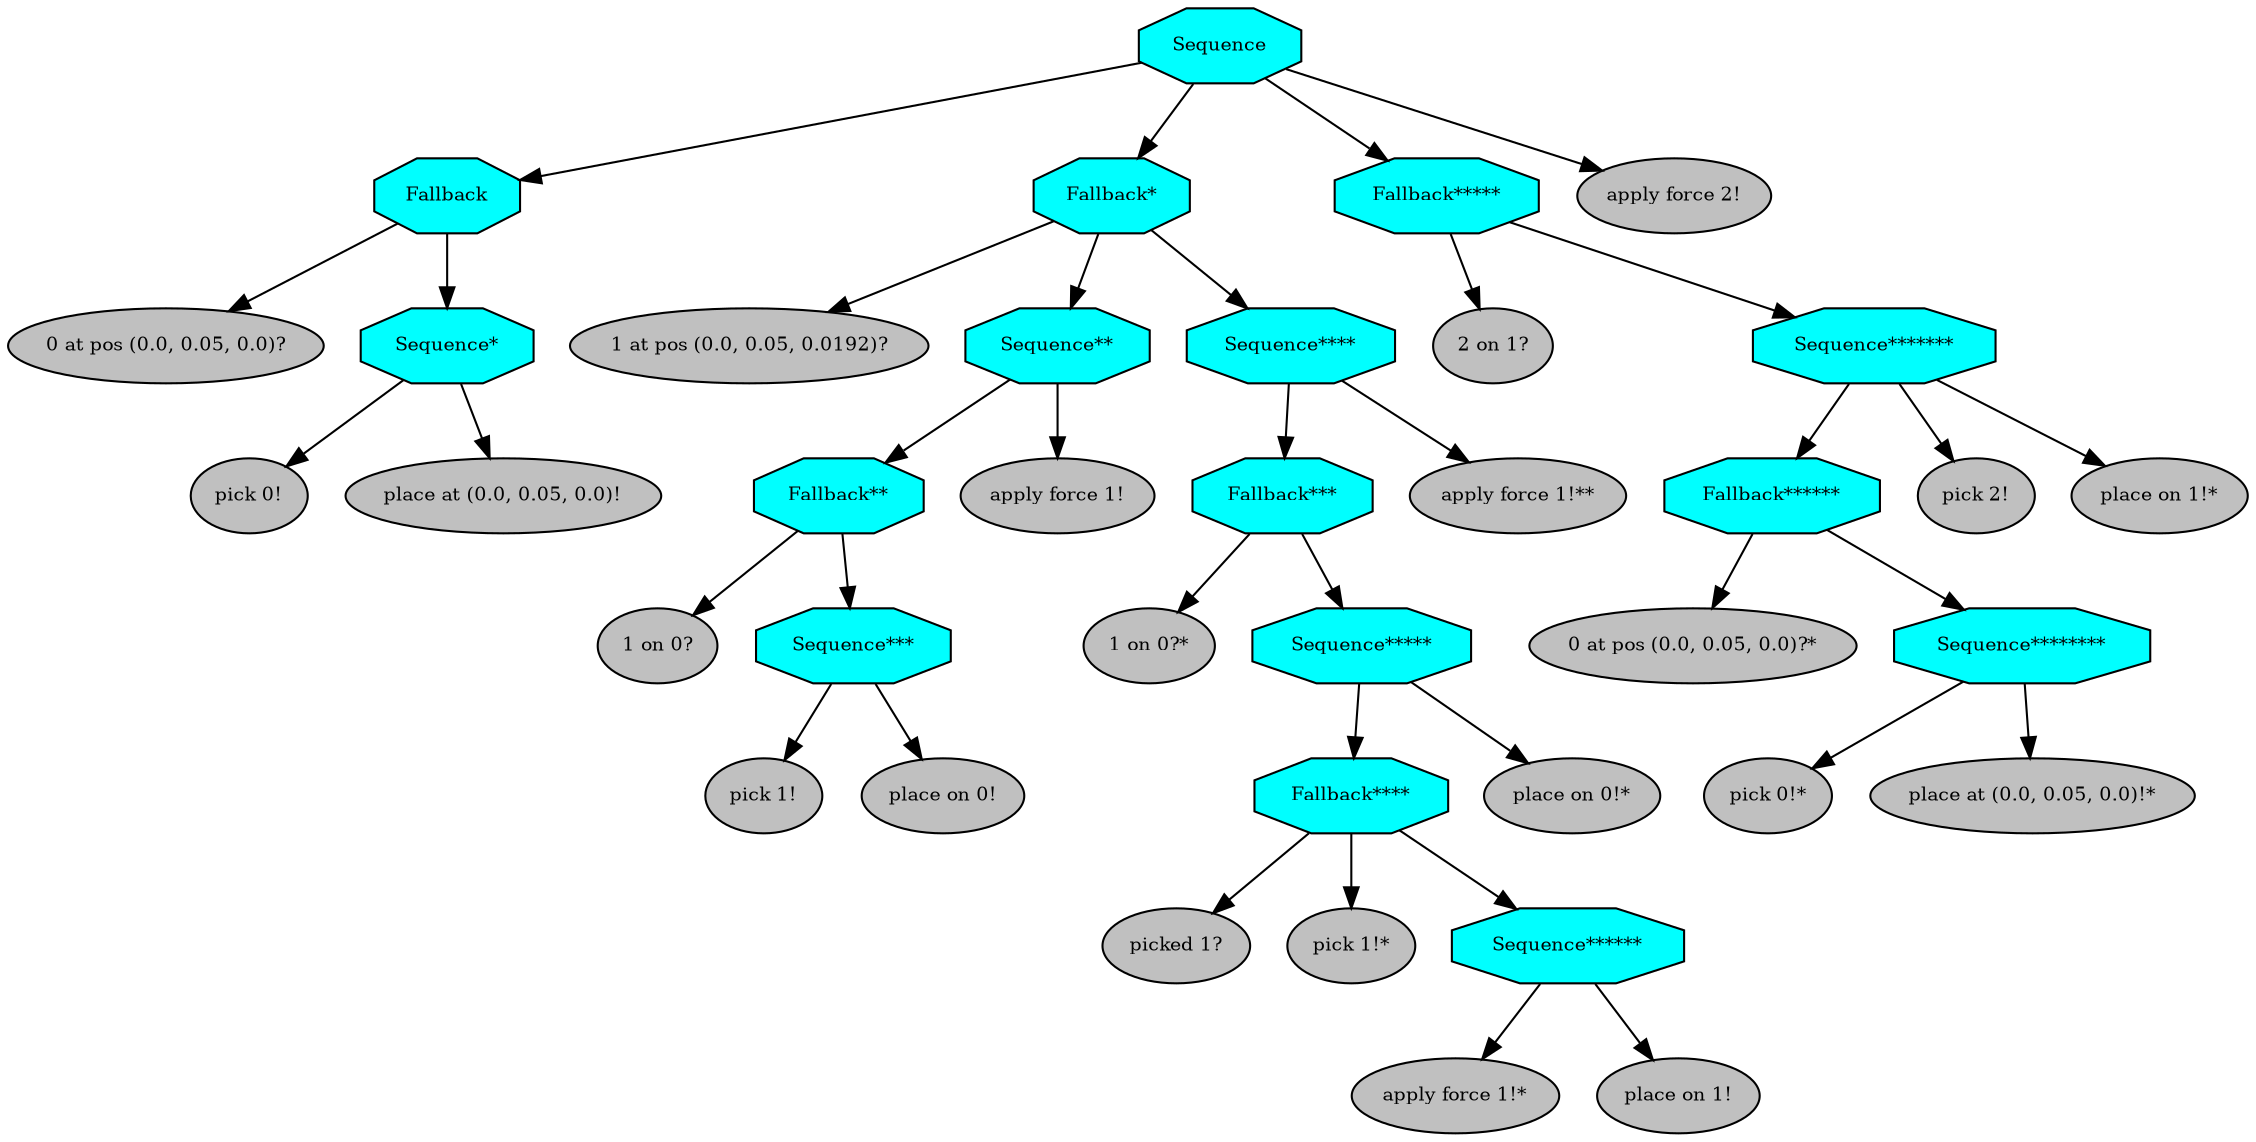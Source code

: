digraph pastafarianism {
ordering=out;
graph [fontname="times-roman"];
node [fontname="times-roman"];
edge [fontname="times-roman"];
Sequence [fillcolor=cyan, fontcolor=black, fontsize=9, label=Sequence, shape=octagon, style=filled];
Fallback [fillcolor=cyan, fontcolor=black, fontsize=9, label=Fallback, shape=octagon, style=filled];
Sequence -> Fallback;
"0 at pos (0.0, 0.05, 0.0)?" [fillcolor=gray, fontcolor=black, fontsize=9, label="0 at pos (0.0, 0.05, 0.0)?", shape=ellipse, style=filled];
Fallback -> "0 at pos (0.0, 0.05, 0.0)?";
"Sequence*" [fillcolor=cyan, fontcolor=black, fontsize=9, label="Sequence*", shape=octagon, style=filled];
Fallback -> "Sequence*";
"pick 0!" [fillcolor=gray, fontcolor=black, fontsize=9, label="pick 0!", shape=ellipse, style=filled];
"Sequence*" -> "pick 0!";
"place at (0.0, 0.05, 0.0)!" [fillcolor=gray, fontcolor=black, fontsize=9, label="place at (0.0, 0.05, 0.0)!", shape=ellipse, style=filled];
"Sequence*" -> "place at (0.0, 0.05, 0.0)!";
"Fallback*" [fillcolor=cyan, fontcolor=black, fontsize=9, label="Fallback*", shape=octagon, style=filled];
Sequence -> "Fallback*";
"1 at pos (0.0, 0.05, 0.0192)?" [fillcolor=gray, fontcolor=black, fontsize=9, label="1 at pos (0.0, 0.05, 0.0192)?", shape=ellipse, style=filled];
"Fallback*" -> "1 at pos (0.0, 0.05, 0.0192)?";
"Sequence**" [fillcolor=cyan, fontcolor=black, fontsize=9, label="Sequence**", shape=octagon, style=filled];
"Fallback*" -> "Sequence**";
"Fallback**" [fillcolor=cyan, fontcolor=black, fontsize=9, label="Fallback**", shape=octagon, style=filled];
"Sequence**" -> "Fallback**";
"1 on 0?" [fillcolor=gray, fontcolor=black, fontsize=9, label="1 on 0?", shape=ellipse, style=filled];
"Fallback**" -> "1 on 0?";
"Sequence***" [fillcolor=cyan, fontcolor=black, fontsize=9, label="Sequence***", shape=octagon, style=filled];
"Fallback**" -> "Sequence***";
"pick 1!" [fillcolor=gray, fontcolor=black, fontsize=9, label="pick 1!", shape=ellipse, style=filled];
"Sequence***" -> "pick 1!";
"place on 0!" [fillcolor=gray, fontcolor=black, fontsize=9, label="place on 0!", shape=ellipse, style=filled];
"Sequence***" -> "place on 0!";
"apply force 1!" [fillcolor=gray, fontcolor=black, fontsize=9, label="apply force 1!", shape=ellipse, style=filled];
"Sequence**" -> "apply force 1!";
"Sequence****" [fillcolor=cyan, fontcolor=black, fontsize=9, label="Sequence****", shape=octagon, style=filled];
"Fallback*" -> "Sequence****";
"Fallback***" [fillcolor=cyan, fontcolor=black, fontsize=9, label="Fallback***", shape=octagon, style=filled];
"Sequence****" -> "Fallback***";
"1 on 0?*" [fillcolor=gray, fontcolor=black, fontsize=9, label="1 on 0?*", shape=ellipse, style=filled];
"Fallback***" -> "1 on 0?*";
"Sequence*****" [fillcolor=cyan, fontcolor=black, fontsize=9, label="Sequence*****", shape=octagon, style=filled];
"Fallback***" -> "Sequence*****";
"Fallback****" [fillcolor=cyan, fontcolor=black, fontsize=9, label="Fallback****", shape=octagon, style=filled];
"Sequence*****" -> "Fallback****";
"picked 1?" [fillcolor=gray, fontcolor=black, fontsize=9, label="picked 1?", shape=ellipse, style=filled];
"Fallback****" -> "picked 1?";
"pick 1!*" [fillcolor=gray, fontcolor=black, fontsize=9, label="pick 1!*", shape=ellipse, style=filled];
"Fallback****" -> "pick 1!*";
"Sequence******" [fillcolor=cyan, fontcolor=black, fontsize=9, label="Sequence******", shape=octagon, style=filled];
"Fallback****" -> "Sequence******";
"apply force 1!*" [fillcolor=gray, fontcolor=black, fontsize=9, label="apply force 1!*", shape=ellipse, style=filled];
"Sequence******" -> "apply force 1!*";
"place on 1!" [fillcolor=gray, fontcolor=black, fontsize=9, label="place on 1!", shape=ellipse, style=filled];
"Sequence******" -> "place on 1!";
"place on 0!*" [fillcolor=gray, fontcolor=black, fontsize=9, label="place on 0!*", shape=ellipse, style=filled];
"Sequence*****" -> "place on 0!*";
"apply force 1!**" [fillcolor=gray, fontcolor=black, fontsize=9, label="apply force 1!**", shape=ellipse, style=filled];
"Sequence****" -> "apply force 1!**";
"Fallback*****" [fillcolor=cyan, fontcolor=black, fontsize=9, label="Fallback*****", shape=octagon, style=filled];
Sequence -> "Fallback*****";
"2 on 1?" [fillcolor=gray, fontcolor=black, fontsize=9, label="2 on 1?", shape=ellipse, style=filled];
"Fallback*****" -> "2 on 1?";
"Sequence*******" [fillcolor=cyan, fontcolor=black, fontsize=9, label="Sequence*******", shape=octagon, style=filled];
"Fallback*****" -> "Sequence*******";
"Fallback******" [fillcolor=cyan, fontcolor=black, fontsize=9, label="Fallback******", shape=octagon, style=filled];
"Sequence*******" -> "Fallback******";
"0 at pos (0.0, 0.05, 0.0)?*" [fillcolor=gray, fontcolor=black, fontsize=9, label="0 at pos (0.0, 0.05, 0.0)?*", shape=ellipse, style=filled];
"Fallback******" -> "0 at pos (0.0, 0.05, 0.0)?*";
"Sequence********" [fillcolor=cyan, fontcolor=black, fontsize=9, label="Sequence********", shape=octagon, style=filled];
"Fallback******" -> "Sequence********";
"pick 0!*" [fillcolor=gray, fontcolor=black, fontsize=9, label="pick 0!*", shape=ellipse, style=filled];
"Sequence********" -> "pick 0!*";
"place at (0.0, 0.05, 0.0)!*" [fillcolor=gray, fontcolor=black, fontsize=9, label="place at (0.0, 0.05, 0.0)!*", shape=ellipse, style=filled];
"Sequence********" -> "place at (0.0, 0.05, 0.0)!*";
"pick 2!" [fillcolor=gray, fontcolor=black, fontsize=9, label="pick 2!", shape=ellipse, style=filled];
"Sequence*******" -> "pick 2!";
"place on 1!*" [fillcolor=gray, fontcolor=black, fontsize=9, label="place on 1!*", shape=ellipse, style=filled];
"Sequence*******" -> "place on 1!*";
"apply force 2!" [fillcolor=gray, fontcolor=black, fontsize=9, label="apply force 2!", shape=ellipse, style=filled];
Sequence -> "apply force 2!";
}
